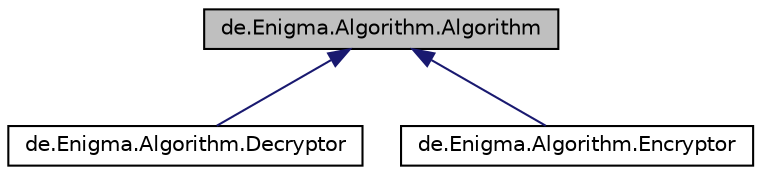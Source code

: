 digraph "de.Enigma.Algorithm.Algorithm"
{
  edge [fontname="Helvetica",fontsize="10",labelfontname="Helvetica",labelfontsize="10"];
  node [fontname="Helvetica",fontsize="10",shape=record];
  Node0 [label="de.Enigma.Algorithm.Algorithm",height=0.2,width=0.4,color="black", fillcolor="grey75", style="filled", fontcolor="black"];
  Node0 -> Node1 [dir="back",color="midnightblue",fontsize="10",style="solid",fontname="Helvetica"];
  Node1 [label="de.Enigma.Algorithm.Decryptor",height=0.2,width=0.4,color="black", fillcolor="white", style="filled",URL="$classde_1_1_enigma_1_1_algorithm_1_1_decryptor.html"];
  Node0 -> Node2 [dir="back",color="midnightblue",fontsize="10",style="solid",fontname="Helvetica"];
  Node2 [label="de.Enigma.Algorithm.Encryptor",height=0.2,width=0.4,color="black", fillcolor="white", style="filled",URL="$classde_1_1_enigma_1_1_algorithm_1_1_encryptor.html"];
}
